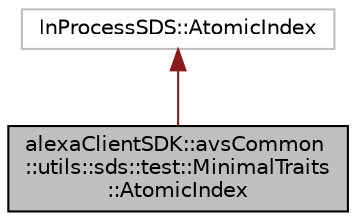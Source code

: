 digraph "alexaClientSDK::avsCommon::utils::sds::test::MinimalTraits::AtomicIndex"
{
  edge [fontname="Helvetica",fontsize="10",labelfontname="Helvetica",labelfontsize="10"];
  node [fontname="Helvetica",fontsize="10",shape=record];
  Node1 [label="alexaClientSDK::avsCommon\l::utils::sds::test::MinimalTraits\l::AtomicIndex",height=0.2,width=0.4,color="black", fillcolor="grey75", style="filled", fontcolor="black"];
  Node2 -> Node1 [dir="back",color="firebrick4",fontsize="10",style="solid",fontname="Helvetica"];
  Node2 [label="InProcessSDS::AtomicIndex",height=0.2,width=0.4,color="grey75", fillcolor="white", style="filled"];
}
